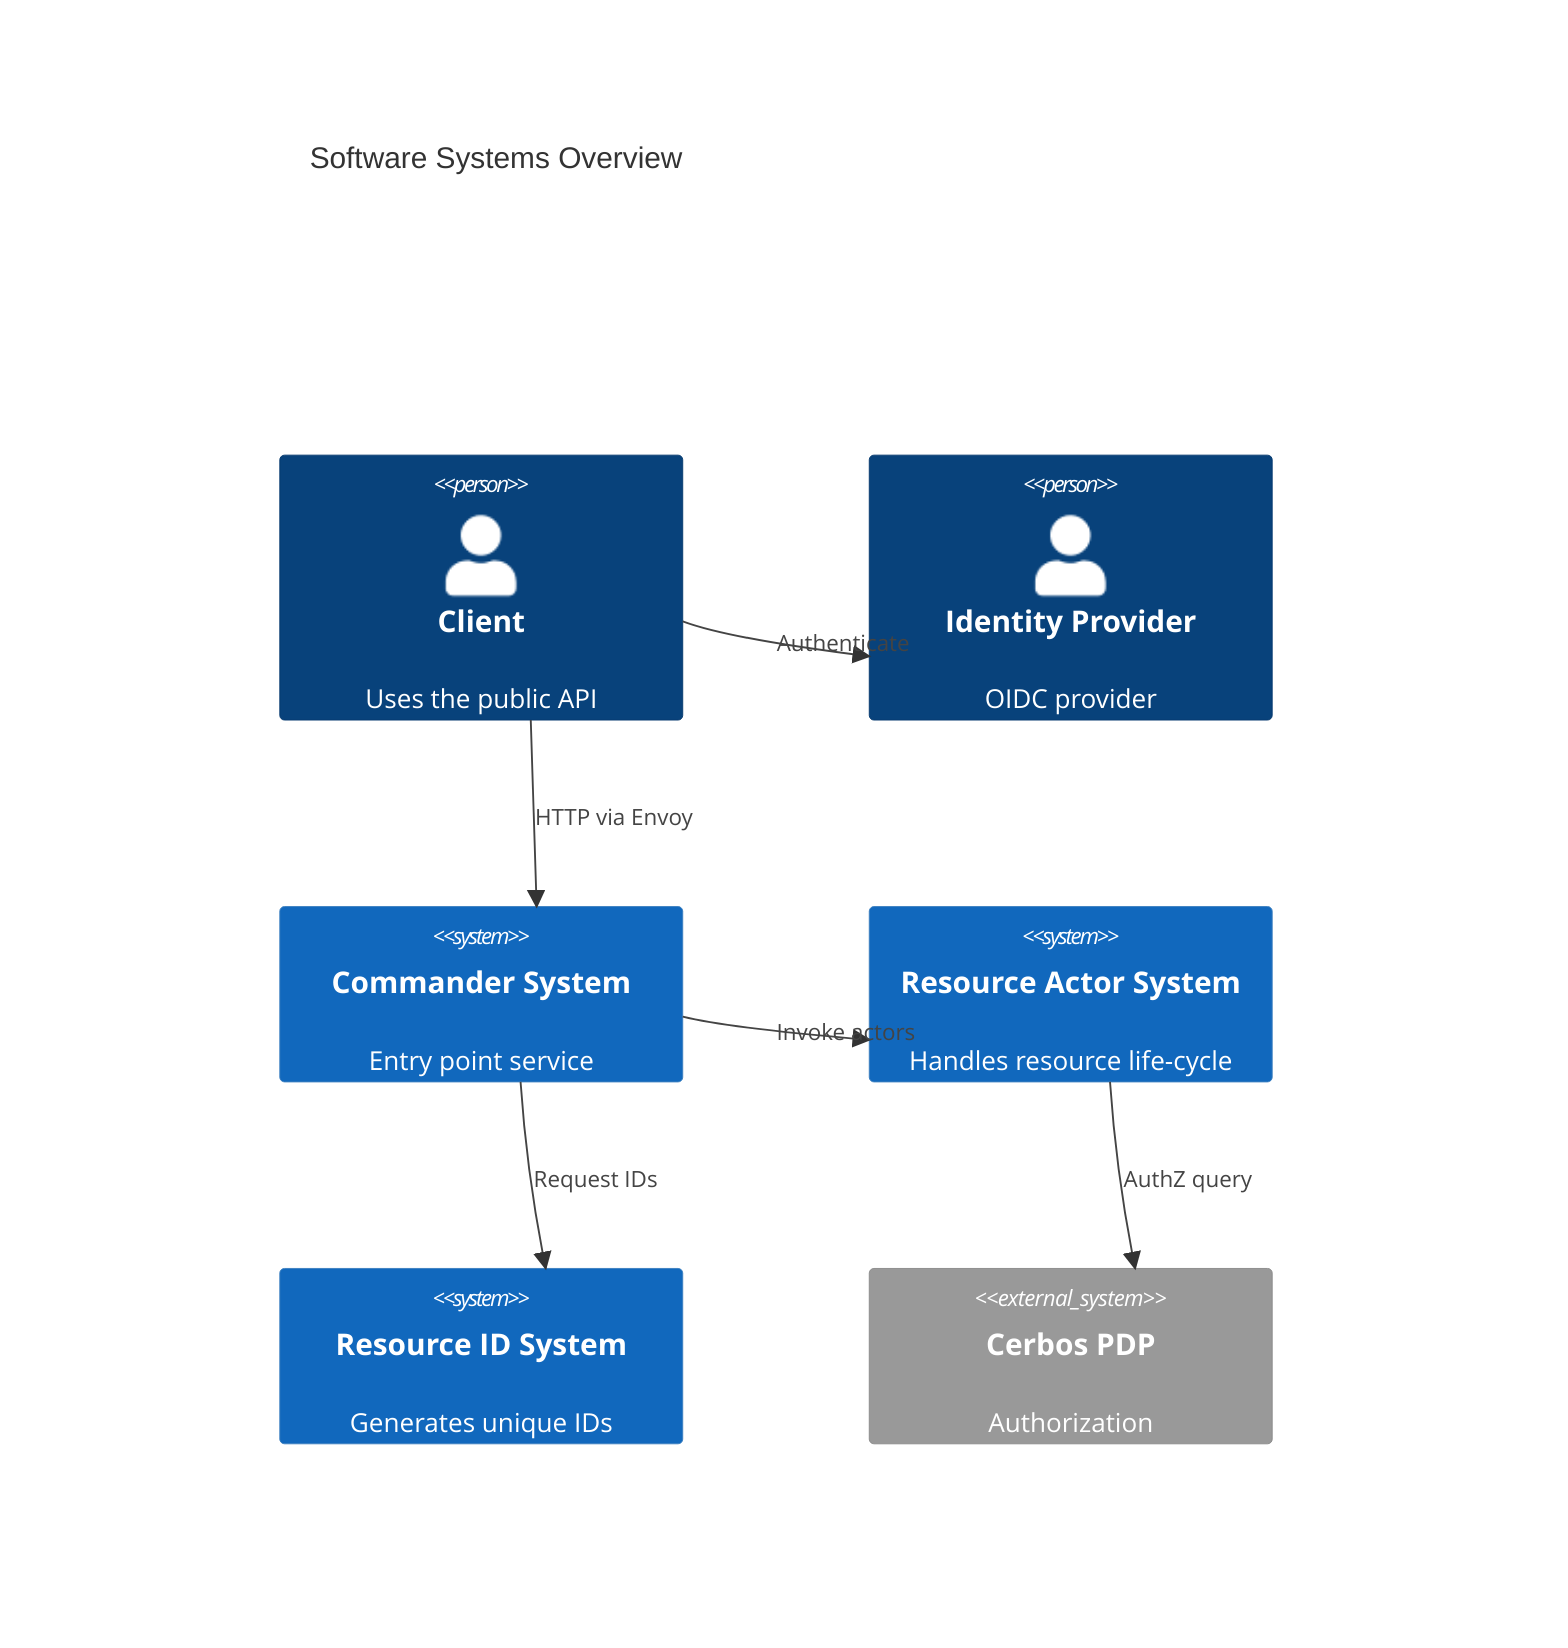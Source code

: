 %%{init: {'theme': 'default'}}%%
C4Context
title Software Systems Overview
Person(client, "Client", "Uses the public API")
Person(idp, "Identity Provider", "OIDC provider")
System(commander, "Commander System", "Entry point service")
System(actor, "Resource Actor System", "Handles resource life-cycle")
System(resourceId, "Resource ID System", "Generates unique IDs")
System_Ext(cerbos, "Cerbos PDP", "Authorization")
Rel(client, commander, "HTTP via Envoy")
Rel(client, idp, "Authenticate")
Rel(commander, actor, "Invoke actors")
Rel(commander, resourceId, "Request IDs")
Rel(actor, cerbos, "AuthZ query")